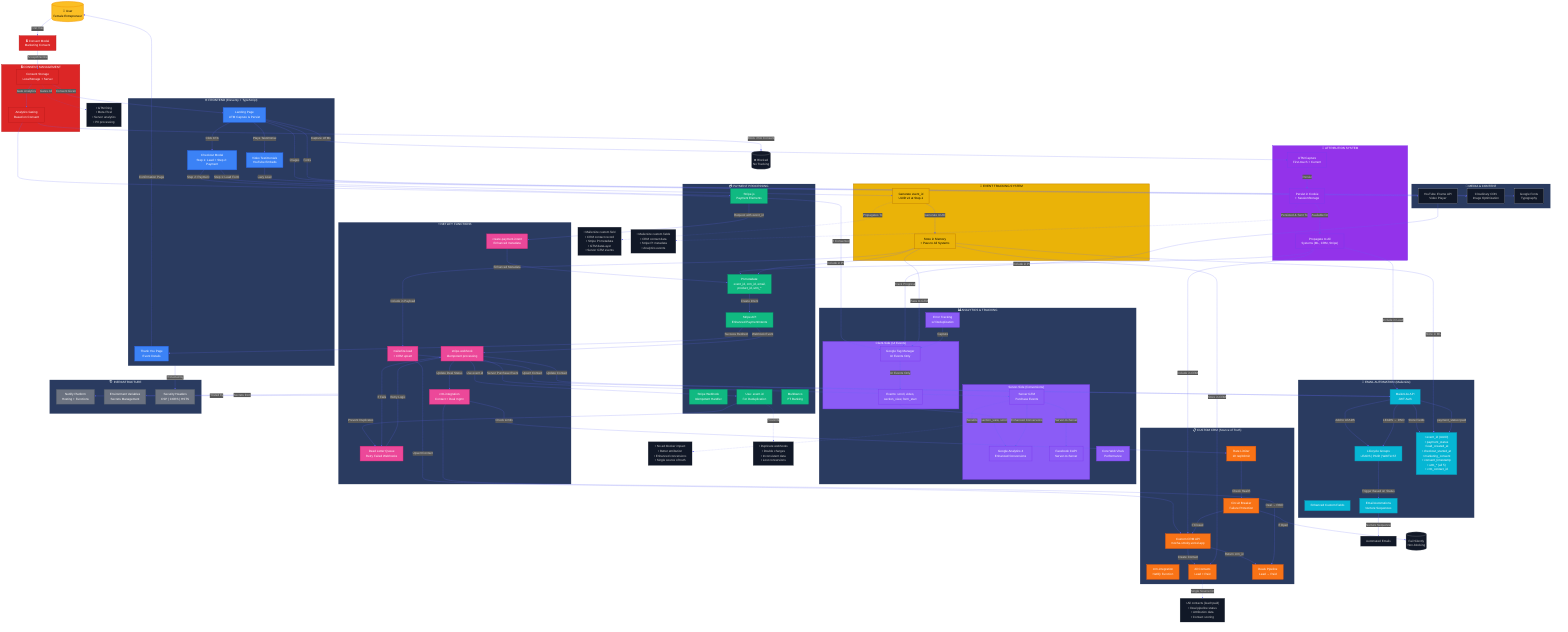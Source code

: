 %%{init: {'theme':'dark', 'themeVariables': { 'primaryColor':'#1e40af', 'primaryTextColor':'#fff', 'primaryBorderColor':'#7c3aed', 'lineColor':'#6366f1', 'secondaryColor':'#0891b2', 'tertiaryColor':'#059669', 'background':'#1f2937', 'mainBkg':'#111827', 'secondBkg':'#1f2937', 'tertiaryBkg':'#374151'}}}%%

graph TB
    %% ============================================
    %% CAFÉ COM VENDAS - ENHANCED INTEGRATION MAP
    %% Enterprise-grade architecture with event_id tracking,
    %% consent-first data collection, and CRM as source of truth
    %% ============================================
    
    %% User Entry Points
    User[("👤 User<br/>Female Entrepreneur")]
    ConsentModal["🔒 Consent Modal<br/>Marketing Consent"]
    
    %% Frontend Components
    subgraph Frontend["🌐 FRONTEND (Eleventy + TypeScript)"]
        Landing["Landing Page<br/>UTM Capture & Persist"]
        CheckoutModal["Checkout Modal<br/>Step 1: Lead + Step 2: Payment"]
        ThankYou["Thank You Page<br/>Event Details"]
        Videos["Video Testimonials<br/>YouTube Embeds"]
    end
    
    %% Event ID Generation
    subgraph EventSystem["🎯 EVENT TRACKING SYSTEM"]
        EventIDGen["Generate event_id<br/>UUID v4 at Step-1"]
        EventIDStorage["Store in Memory<br/>+ Pass to All Systems"]
    end
    
    %% Consent Management
    subgraph ConsentSystem["🔒 CONSENT MANAGEMENT"]
        ConsentStore["Consent Storage<br/>LocalStorage + Server"]
        ConsentGating["Analytics Gating<br/>Based on Consent"]
    end
    
    %% Analytics Layer - SPLIT CLIENT/SERVER
    subgraph Analytics["📊 ANALYTICS & TRACKING"]
        direction TB
        subgraph ClientAnalytics["Client-Side (UI Events)"]
            GTM["Google Tag Manager<br/>UI Events Only"]
            GTMEvents["Events: scroll, video,<br/>section_view, form_start"]
        end
        subgraph ServerAnalytics["Server-Side (Conversions)"]
            SGTM["Server GTM<br/>Purchase Events"]
            GA4["Google Analytics 4<br/>Enhanced Conversions"]
            FBPixel["Facebook CAPI<br/>Server-to-Server"]
        end
        CoreWebVitals["Core Web Vitals<br/>Performance"]
        ErrorTracking["Error Tracking<br/>w/ Deduplication"]
    end
    
    %% Payment Processing - Enhanced
    subgraph Payment["💳 PAYMENT PROCESSING"]
        StripeJS["Stripe.js<br/>Payment Elements"]
        StripeAPI["Stripe API<br/>Enhanced PaymentIntents"]
        PIMetadata["PI.metadata:<br/>event_id, crm_id, email,<br/>product_id, utm_*"]
        StripeWebhook["Stripe Webhook<br/>Idempotent Handler"]
        IdempotencyKey["Use: event.id<br/>For Deduplication"]
        Multibanco["Multibanco<br/>PT Banking"]
    end
    
    %% CRM System - SOURCE OF TRUTH
    subgraph CRM["📋 CUSTOM CRM (Source of Truth)"]
        CRMFunction["crm-integration<br/>Netlify Function"]
        CRMCircuitBreaker["Circuit Breaker<br/>Failure Protection"]
        CRMRateLimit["Rate Limiter<br/>10 req/10min"]
        CRMAPI["Custom CRM API<br/>mocha-smoky.vercel.app"]
        CRMContacts["All Contacts<br/>Lead + Paid"]
        CRMDeals["Deals Pipeline<br/>Lead → Paid"]
    end
    
    %% Email Marketing - Enhanced Fields
    subgraph Email["📧 EMAIL AUTOMATION (MailerLite)"]
        MailerLiteAPI["MailerLite API<br/>JWT Auth"]
        LeadGroups["Lifecycle Groups<br/>LEADS | PAID | WAITLIST"]
        EnhancedFields["Enhanced Custom Fields"]
        MLFields["• event_id (UUID)<br/>• payment_status<br/>• lead_created_at<br/>• checkout_started_at<br/>• marketing_consent<br/>• consent_timestamp<br/>• utm_* (all 5)<br/>• crm_contact_id"]
        Automations["Email Automations<br/>Nurture Sequences"]
    end
    
    %% Serverless Functions - Enhanced
    subgraph Functions["⚡ NETLIFY FUNCTIONS"]
        LeadCapture["mailerlite-lead<br/>+ CRM upsert"]
        CreatePayment["create-payment-intent<br/>Enhanced metadata"]
        WebhookHandler["stripe-webhook<br/>Idempotent processing"]
        CRMIntegration["crm-integration<br/>Contact + Deal mgmt"]
        DLQ["Dead Letter Queue<br/>Retry Failed Webhooks"]
    end
    
    %% Media & Content
    subgraph Media["🎥 MEDIA & CONTENT"]
        YouTubeAPI["YouTube IFrame API<br/>Video Player"]
        Cloudinary["Cloudinary CDN<br/>Image Optimization"]
        GoogleFonts["Google Fonts<br/>Typography"]
    end
    
    %% UTM & Attribution
    subgraph Attribution["📍 ATTRIBUTION SYSTEM"]
        UTMCapture["UTM Capture<br/>First-touch + Current"]
        UTMStorage["Persist in Cookie<br/>+ SessionStorage"]
        UTMPropagate["Propagate to All<br/>Systems (ML, CRM, Stripe)"]
    end
    
    %% Infrastructure
    subgraph Infra["🏗️ INFRASTRUCTURE"]
        Netlify["Netlify Platform<br/>Hosting + Functions"]
        EnvVars["Environment Variables<br/>Secrets Management"]
        Security["Security Headers<br/>CSP | CORS | HSTS"]
    end
    
    %% ============================================
    %% ENHANCED USER JOURNEY FLOWS
    %% ============================================
    
    %% Initial Visit & Consent
    User -->|"First Visit"| ConsentModal
    ConsentModal -->|"Accept/Decline"| ConsentStore
    ConsentStore -->|"Consent Given"| Landing
    ConsentStore -->|"Gate Analytics"| ConsentGating
    
    %% UTM & Attribution
    Landing -->|"Capture UTMs"| UTMCapture
    UTMCapture -->|"Persist"| UTMStorage
    UTMStorage -->|"Available for"| UTMPropagate
    
    %% Analytics - Consent Gated
    ConsentGating -->|"If Consented"| GTM
    ConsentGating -->|"Block if No Consent"| AnalyticsBlock[("❌ Blocked<br/>No Tracking")]
    
    %% Video Engagement
    Landing -->|"Plays Testimonial"| Videos
    Videos -->|"Lazy Load"| YouTubeAPI
    YouTubeAPI -->|"Track Progress"| GTM
    
    %% STEP 1: Lead Capture (ENHANCED)
    Landing -->|"Click CTA"| CheckoutModal
    CheckoutModal -->|"Step 1: Lead Form"| EventIDGen
    EventIDGen -->|"Generate UUID"| EventIDStorage
    EventIDStorage -->|"Include in Payload"| LeadCapture
    
    %% Lead Capture to BOTH MailerLite AND CRM
    LeadCapture -->|"Upsert Contact"| MailerLiteAPI
    LeadCapture -->|"Upsert Contact"| CRMAPI
    MailerLiteAPI -->|"Add to LEADS"| LeadGroups
    MailerLiteAPI -->|"Store Fields"| MLFields
    CRMAPI -->|"Create Contact"| CRMContacts
    CRMAPI -->|"Return crm_id"| CRMDeals
    
    %% UTM Propagation to All Systems
    UTMPropagate -->|"Include in Lead"| MailerLiteAPI
    UTMPropagate -->|"Include in CRM"| CRMAPI
    
    %% Event ID Propagation
    EventIDStorage -->|"Store in ML"| MLFields
    EventIDStorage -->|"Store in CRM"| CRMContacts
    EventIDStorage -->|"Pass to GTM"| GTM
    
    %% Client Analytics (UI Events)
    GTM -->|"UI Events Only"| GTMEvents
    GTMEvents -->|"section_view, scroll"| GA4
    
    %% STEP 2: Payment (ENHANCED)
    CheckoutModal -->|"Step 2: Payment"| StripeJS
    StripeJS -->|"Request with event_id"| CreatePayment
    CreatePayment -->|"Enhanced Metadata"| PIMetadata
    PIMetadata -->|"Create Intent"| StripeAPI
    UTMPropagate -->|"Include in PI"| PIMetadata
    EventIDStorage -->|"Include in PI"| PIMetadata
    
    %% Payment Success Flow (SERVER-SIDE)
    StripeAPI -->|"Webhook Event"| WebhookHandler
    WebhookHandler -->|"Use event.id"| IdempotencyKey
    IdempotencyKey -->|"Prevent Duplicates"| DLQ
    
    %% Server-Side Conversions (NEW!)
    WebhookHandler -->|"Server Purchase Event"| SGTM
    SGTM -->|"Enhanced Conversions"| GA4
    SGTM -->|"Server-to-Server"| FBPixel
    
    %% CRM & Email Updates
    WebhookHandler -->|"Update Deal Status"| CRMIntegration
    CRMIntegration -->|"Deal → PAID"| CRMDeals
    WebhookHandler -->|"Update Contact"| MailerLiteAPI
    MailerLiteAPI -->|"LEADS → PAID"| LeadGroups
    MailerLiteAPI -->|"payment_status=paid"| MLFields
    
    %% Post-Payment
    StripeAPI -->|"Success Redirect"| ThankYou
    ThankYou -->|"Confirmation Page"| User
    
    %% Email Automation Flow
    LeadGroups -->|"Trigger Based on Status"| Automations
    Automations -->|"Nurture Sequence"| EmailSend["Automated Emails"]
    
    %% Error & Retry Handling
    WebhookHandler -->|"If Fails"| DLQ
    DLQ -->|"Retry Logic"| WebhookHandler
    
    %% CRM Circuit Breaker Flow
    CRMIntegration -->|"Check Limits"| CRMRateLimit
    CRMRateLimit -->|"Check Health"| CRMCircuitBreaker
    CRMCircuitBreaker -->|"If Open"| FailSilent[("Fail Silently<br/>Non-blocking")]
    CRMCircuitBreaker -->|"If Closed"| CRMAPI
    
    %% Media Loading
    Landing -->|"Images"| Cloudinary
    Landing -->|"Fonts"| GoogleFonts
    
    %% Error Handling
    ErrorTracking -->|"Capture"| GTM
    
    %% Infrastructure Support
    Functions -->|"Hosted by"| Netlify
    Functions -->|"Secrets from"| EnvVars
    Frontend -->|"Protected by"| Security
    
    %% ============================================
    %% ENHANCED DATA FLOWS (Key Improvements)
    %% ============================================
    
    %% Event ID Propagation (NEW!)
    EventIDGen -.->|"Propagates To"| EventIDTargets["• MailerLite custom field<br/>• CRM contact record<br/>• Stripe PI metadata<br/>• GTM dataLayer<br/>• Server GTM events"]
    
    %% Consent-First Architecture (NEW!)
    ConsentStore -.->|"Gates All"| ConsentTargets["• GTM firing<br/>• Meta Pixel<br/>• Server analytics<br/>• PII processing"]
    
    %% Enhanced Attribution (NEW!)
    UTMStorage -.->|"Persisted & Sent To"| UTMTargets["• MailerLite custom fields<br/>• CRM contact data<br/>• Stripe PI metadata<br/>• Analytics events"]
    
    %% CRM as Source of Truth (NEW!)
    CRMContacts -.->|"Single Source for"| CRMTruth["• All contacts (lead+paid)<br/>• Deal pipeline status<br/>• Attribution data<br/>• Contact scoring"]
    
    %% Server-Side Conversions (NEW!)
    SGTM -.->|"Benefits"| SGTMBenefits["• No ad blocker impact<br/>• Better attribution<br/>• Enhanced conversions<br/>• Single source of truth"]
    
    %% Idempotency & Resilience (NEW!)
    IdempotencyKey -.->|"Prevents"| IdempotencyBenefits["• Duplicate webhooks<br/>• Double charges<br/>• Inconsistent data<br/>• Lost conversions"]
    
    %% Styling
    classDef userClass fill:#fbbf24,stroke:#f59e0b,stroke-width:3px,color:#000
    classDef frontendClass fill:#3b82f6,stroke:#2563eb,stroke-width:2px,color:#fff
    classDef paymentClass fill:#10b981,stroke:#059669,stroke-width:2px,color:#fff
    classDef analyticsClass fill:#8b5cf6,stroke:#7c3aed,stroke-width:2px,color:#fff
    classDef crmClass fill:#f97316,stroke:#ea580c,stroke-width:2px,color:#fff
    classDef emailClass fill:#06b6d4,stroke:#0891b2,stroke-width:2px,color:#fff
    classDef functionClass fill:#ec4899,stroke:#db2777,stroke-width:2px,color:#fff
    classDef infraClass fill:#6b7280,stroke:#4b5563,stroke-width:2px,color:#fff
    classDef eventClass fill:#eab308,stroke:#ca8a04,stroke-width:3px,color:#000
    classDef consentClass fill:#dc2626,stroke:#b91c1c,stroke-width:2px,color:#fff
    classDef attributionClass fill:#9333ea,stroke:#7c3aed,stroke-width:2px,color:#fff
    
    class User userClass
    class Landing,CheckoutModal,ThankYou,Videos frontendClass
    class StripeJS,StripeAPI,StripeWebhook,Multibanco,PIMetadata,IdempotencyKey paymentClass
    class GTM,GA4,FBPixel,CoreWebVitals,ErrorTracking,SGTM,ClientAnalytics,ServerAnalytics,GTMEvents analyticsClass
    class CRMFunction,CRMCircuitBreaker,CRMRateLimit,CRMAPI,CRMContacts,CRMDeals crmClass
    class MailerLiteAPI,LeadGroups,EnhancedFields,MLFields,Automations emailClass
    class LeadCapture,WebhookHandler,CreatePayment,CRMIntegration,DLQ functionClass
    class Netlify,EnvVars,Security infraClass
    class EventIDGen,EventIDStorage,EventSystem eventClass
    class ConsentModal,ConsentStore,ConsentGating,ConsentSystem consentClass
    class UTMCapture,UTMStorage,UTMPropagate,Attribution attributionClass